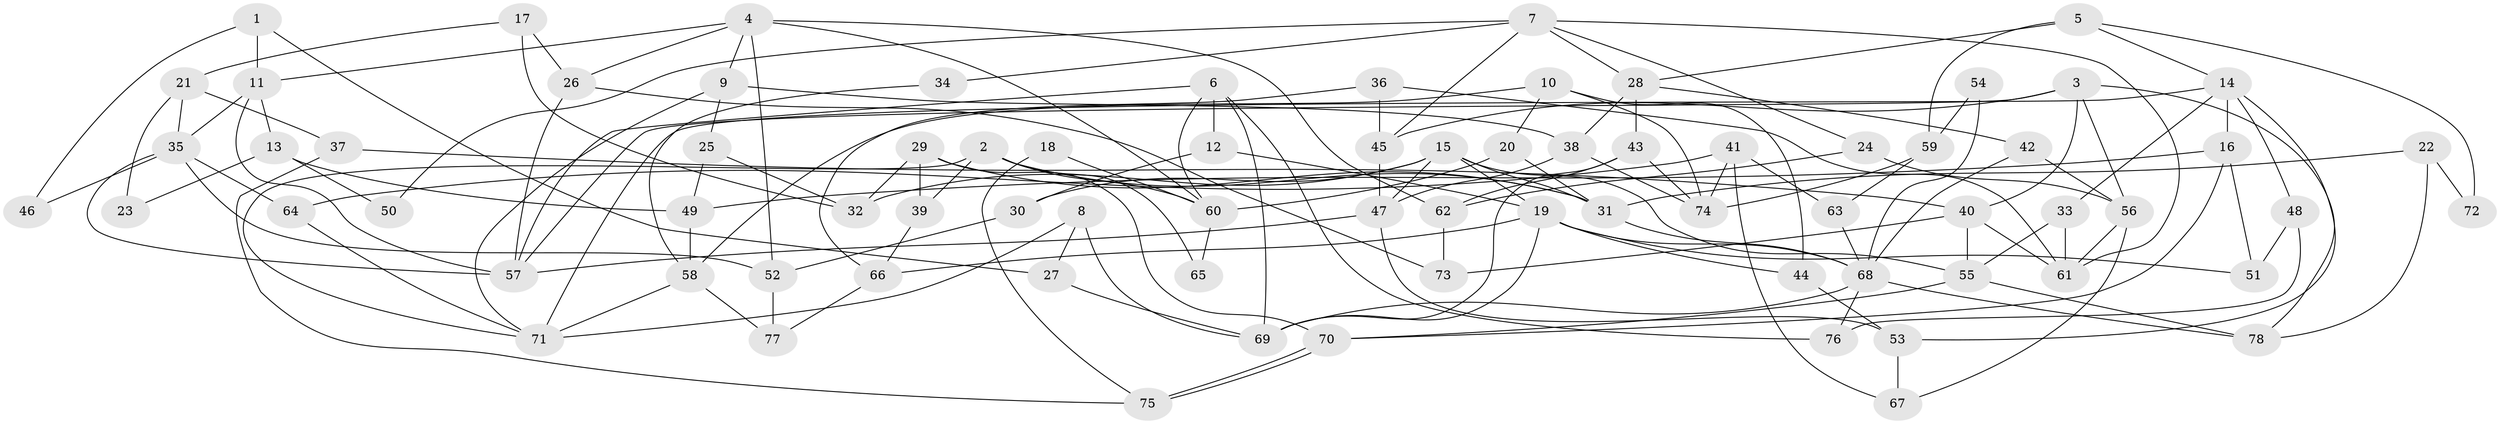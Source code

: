 // Generated by graph-tools (version 1.1) at 2025/11/02/27/25 16:11:19]
// undirected, 78 vertices, 156 edges
graph export_dot {
graph [start="1"]
  node [color=gray90,style=filled];
  1;
  2;
  3;
  4;
  5;
  6;
  7;
  8;
  9;
  10;
  11;
  12;
  13;
  14;
  15;
  16;
  17;
  18;
  19;
  20;
  21;
  22;
  23;
  24;
  25;
  26;
  27;
  28;
  29;
  30;
  31;
  32;
  33;
  34;
  35;
  36;
  37;
  38;
  39;
  40;
  41;
  42;
  43;
  44;
  45;
  46;
  47;
  48;
  49;
  50;
  51;
  52;
  53;
  54;
  55;
  56;
  57;
  58;
  59;
  60;
  61;
  62;
  63;
  64;
  65;
  66;
  67;
  68;
  69;
  70;
  71;
  72;
  73;
  74;
  75;
  76;
  77;
  78;
  1 -- 27;
  1 -- 11;
  1 -- 46;
  2 -- 60;
  2 -- 31;
  2 -- 39;
  2 -- 65;
  2 -- 71;
  3 -- 56;
  3 -- 78;
  3 -- 40;
  3 -- 45;
  3 -- 57;
  4 -- 9;
  4 -- 26;
  4 -- 11;
  4 -- 52;
  4 -- 60;
  4 -- 62;
  5 -- 28;
  5 -- 14;
  5 -- 59;
  5 -- 72;
  6 -- 69;
  6 -- 57;
  6 -- 12;
  6 -- 60;
  6 -- 76;
  7 -- 45;
  7 -- 28;
  7 -- 24;
  7 -- 34;
  7 -- 50;
  7 -- 61;
  8 -- 71;
  8 -- 69;
  8 -- 27;
  9 -- 38;
  9 -- 25;
  9 -- 71;
  10 -- 44;
  10 -- 20;
  10 -- 58;
  10 -- 74;
  11 -- 35;
  11 -- 13;
  11 -- 57;
  12 -- 19;
  12 -- 30;
  13 -- 49;
  13 -- 23;
  13 -- 50;
  14 -- 71;
  14 -- 53;
  14 -- 16;
  14 -- 33;
  14 -- 48;
  15 -- 55;
  15 -- 47;
  15 -- 19;
  15 -- 30;
  15 -- 31;
  15 -- 32;
  16 -- 51;
  16 -- 49;
  16 -- 70;
  17 -- 32;
  17 -- 26;
  17 -- 21;
  18 -- 75;
  18 -- 60;
  19 -- 66;
  19 -- 44;
  19 -- 51;
  19 -- 68;
  19 -- 69;
  20 -- 31;
  20 -- 60;
  21 -- 35;
  21 -- 23;
  21 -- 37;
  22 -- 31;
  22 -- 78;
  22 -- 72;
  24 -- 62;
  24 -- 56;
  25 -- 49;
  25 -- 32;
  26 -- 57;
  26 -- 73;
  27 -- 69;
  28 -- 38;
  28 -- 43;
  28 -- 42;
  29 -- 70;
  29 -- 31;
  29 -- 32;
  29 -- 39;
  30 -- 52;
  31 -- 68;
  33 -- 61;
  33 -- 55;
  34 -- 58;
  35 -- 57;
  35 -- 52;
  35 -- 46;
  35 -- 64;
  36 -- 61;
  36 -- 66;
  36 -- 45;
  37 -- 40;
  37 -- 75;
  38 -- 74;
  38 -- 47;
  39 -- 66;
  40 -- 55;
  40 -- 61;
  40 -- 73;
  41 -- 64;
  41 -- 63;
  41 -- 67;
  41 -- 74;
  42 -- 56;
  42 -- 68;
  43 -- 74;
  43 -- 69;
  43 -- 62;
  44 -- 53;
  45 -- 47;
  47 -- 57;
  47 -- 53;
  48 -- 76;
  48 -- 51;
  49 -- 58;
  52 -- 77;
  53 -- 67;
  54 -- 68;
  54 -- 59;
  55 -- 70;
  55 -- 78;
  56 -- 61;
  56 -- 67;
  58 -- 71;
  58 -- 77;
  59 -- 74;
  59 -- 63;
  60 -- 65;
  62 -- 73;
  63 -- 68;
  64 -- 71;
  66 -- 77;
  68 -- 69;
  68 -- 76;
  68 -- 78;
  70 -- 75;
  70 -- 75;
}
